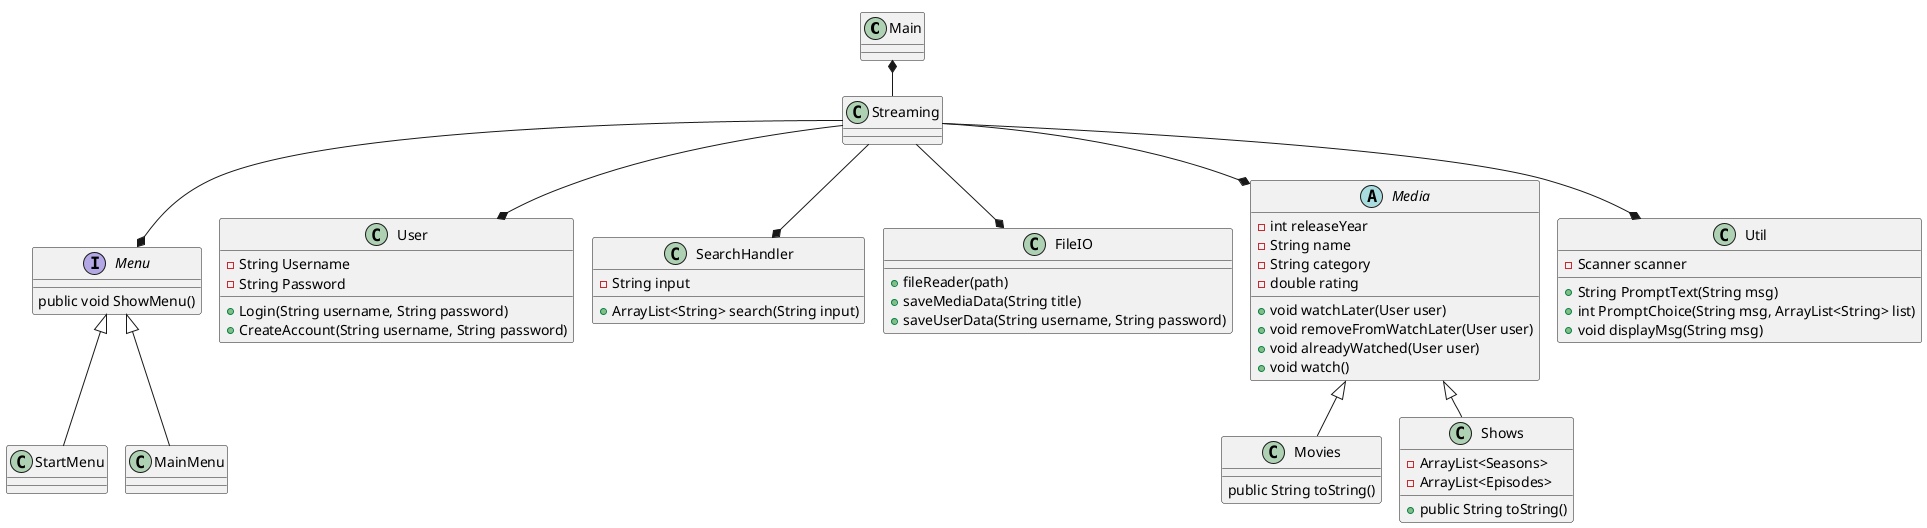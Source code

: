 @startuml
!pragma layout smetana

Class Main{
}

Interface Menu{
public void ShowMenu()
}

Class StartMenu{
}

Class MainMenu{
}

Class User{
- String Username
- String Password
+ Login(String username, String password)
+ CreateAccount(String username, String password)
}

Class SearchHandler {
- String input
+ ArrayList<String> search(String input)
}

Class FileIO{
+ fileReader(path)
+ saveMediaData(String title)
+ saveUserData(String username, String password)
}

Abstract Media{
- int releaseYear
- String name
- String category
- double rating
+ void watchLater(User user)
+ void removeFromWatchLater(User user)
+ void alreadyWatched(User user)
+ void watch()
}

Class Util{
- Scanner scanner
+ String PromptText(String msg)
+ int PromptChoice(String msg, ArrayList<String> list)
+ void displayMsg(String msg)
}

Class Movies{
public String toString()
}

Class Shows{
- ArrayList<Seasons>
- ArrayList<Episodes>
+ public String toString()
}

Main *-- Streaming
Streaming--* User
Streaming --* FileIO
Streaming --* Menu
Menu <|-- MainMenu
Menu <|-- StartMenu
Streaming --* Media
Media <|-- Movies
Media <|-- Shows
Streaming --* SearchHandler
Streaming --* Util



@enduml